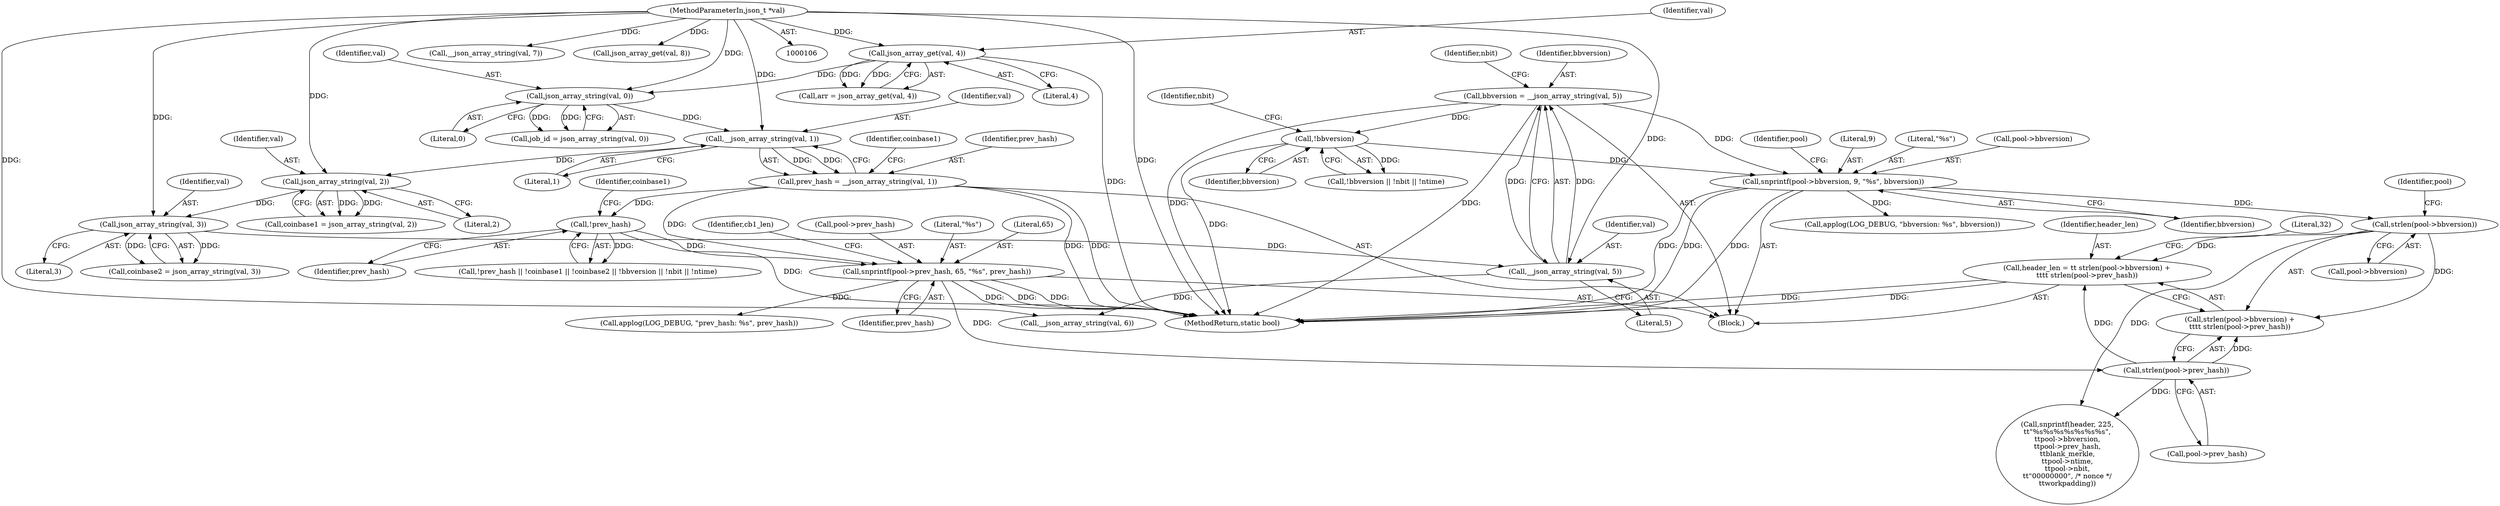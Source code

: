 digraph "0_cgminer_e1c5050734123973b99d181c45e74b2cbb00272e_1@API" {
"1000442" [label="(Call,header_len = \t\t strlen(pool->bbversion) +\n\t\t\t\t strlen(pool->prev_hash))"];
"1000445" [label="(Call,strlen(pool->bbversion))"];
"1000267" [label="(Call,snprintf(pool->bbversion, 9, \"%s\", bbversion))"];
"1000209" [label="(Call,!bbversion)"];
"1000174" [label="(Call,bbversion = __json_array_string(val, 5))"];
"1000176" [label="(Call,__json_array_string(val, 5))"];
"1000171" [label="(Call,json_array_string(val, 3))"];
"1000166" [label="(Call,json_array_string(val, 2))"];
"1000161" [label="(Call,__json_array_string(val, 1))"];
"1000156" [label="(Call,json_array_string(val, 0))"];
"1000139" [label="(Call,json_array_get(val, 4))"];
"1000108" [label="(MethodParameterIn,json_t *val)"];
"1000449" [label="(Call,strlen(pool->prev_hash))"];
"1000248" [label="(Call,snprintf(pool->prev_hash, 65, \"%s\", prev_hash))"];
"1000200" [label="(Call,!prev_hash)"];
"1000159" [label="(Call,prev_hash = __json_array_string(val, 1))"];
"1000444" [label="(Call,strlen(pool->bbversion) +\n\t\t\t\t strlen(pool->prev_hash))"];
"1000139" [label="(Call,json_array_get(val, 4))"];
"1000166" [label="(Call,json_array_string(val, 2))"];
"1000175" [label="(Identifier,bbversion)"];
"1000445" [label="(Call,strlen(pool->bbversion))"];
"1000646" [label="(Call,applog(LOG_DEBUG, \"bbversion: %s\", bbversion))"];
"1000267" [label="(Call,snprintf(pool->bbversion, 9, \"%s\", bbversion))"];
"1000186" [label="(Call,__json_array_string(val, 7))"];
"1000273" [label="(Identifier,bbversion)"];
"1000177" [label="(Identifier,val)"];
"1000446" [label="(Call,pool->bbversion)"];
"1000137" [label="(Call,arr = json_array_get(val, 4))"];
"1000252" [label="(Literal,65)"];
"1000167" [label="(Identifier,val)"];
"1000256" [label="(Identifier,cb1_len)"];
"1000249" [label="(Call,pool->prev_hash)"];
"1000180" [label="(Identifier,nbit)"];
"1000157" [label="(Identifier,val)"];
"1000248" [label="(Call,snprintf(pool->prev_hash, 65, \"%s\", prev_hash))"];
"1000109" [label="(Block,)"];
"1000213" [label="(Identifier,nbit)"];
"1000171" [label="(Call,json_array_string(val, 3))"];
"1000210" [label="(Identifier,bbversion)"];
"1000443" [label="(Identifier,header_len)"];
"1000141" [label="(Literal,4)"];
"1000140" [label="(Identifier,val)"];
"1000204" [label="(Identifier,coinbase1)"];
"1000165" [label="(Identifier,coinbase1)"];
"1000161" [label="(Call,__json_array_string(val, 1))"];
"1000156" [label="(Call,json_array_string(val, 0))"];
"1000468" [label="(Call,snprintf(header, 225,\n\t\t\"%s%s%s%s%s%s%s\",\n\t\tpool->bbversion,\n\t\tpool->prev_hash,\n\t\tblank_merkle,\n\t\tpool->ntime,\n\t\tpool->nbit,\n\t\t\"00000000\", /* nonce */\n\t\tworkpadding))"];
"1000164" [label="(Call,coinbase1 = json_array_string(val, 2))"];
"1000271" [label="(Literal,9)"];
"1000449" [label="(Call,strlen(pool->prev_hash))"];
"1000108" [label="(MethodParameterIn,json_t *val)"];
"1000169" [label="(Call,coinbase2 = json_array_string(val, 3))"];
"1000160" [label="(Identifier,prev_hash)"];
"1000200" [label="(Call,!prev_hash)"];
"1000178" [label="(Literal,5)"];
"1000159" [label="(Call,prev_hash = __json_array_string(val, 1))"];
"1000162" [label="(Identifier,val)"];
"1000168" [label="(Literal,2)"];
"1000163" [label="(Literal,1)"];
"1000451" [label="(Identifier,pool)"];
"1000454" [label="(Literal,32)"];
"1000253" [label="(Literal,\"%s\")"];
"1000634" [label="(Call,applog(LOG_DEBUG, \"prev_hash: %s\", prev_hash))"];
"1000272" [label="(Literal,\"%s\")"];
"1000268" [label="(Call,pool->bbversion)"];
"1000154" [label="(Call,job_id = json_array_string(val, 0))"];
"1000450" [label="(Call,pool->prev_hash)"];
"1000176" [label="(Call,__json_array_string(val, 5))"];
"1000201" [label="(Identifier,prev_hash)"];
"1000192" [label="(Call,json_array_get(val, 8))"];
"1000174" [label="(Call,bbversion = __json_array_string(val, 5))"];
"1000276" [label="(Identifier,pool)"];
"1000173" [label="(Literal,3)"];
"1000209" [label="(Call,!bbversion)"];
"1000442" [label="(Call,header_len = \t\t strlen(pool->bbversion) +\n\t\t\t\t strlen(pool->prev_hash))"];
"1000208" [label="(Call,!bbversion || !nbit || !ntime)"];
"1000172" [label="(Identifier,val)"];
"1000158" [label="(Literal,0)"];
"1000199" [label="(Call,!prev_hash || !coinbase1 || !coinbase2 || !bbversion || !nbit || !ntime)"];
"1000181" [label="(Call,__json_array_string(val, 6))"];
"1000685" [label="(MethodReturn,static bool)"];
"1000254" [label="(Identifier,prev_hash)"];
"1000442" -> "1000109"  [label="AST: "];
"1000442" -> "1000444"  [label="CFG: "];
"1000443" -> "1000442"  [label="AST: "];
"1000444" -> "1000442"  [label="AST: "];
"1000454" -> "1000442"  [label="CFG: "];
"1000442" -> "1000685"  [label="DDG: "];
"1000442" -> "1000685"  [label="DDG: "];
"1000445" -> "1000442"  [label="DDG: "];
"1000449" -> "1000442"  [label="DDG: "];
"1000445" -> "1000444"  [label="AST: "];
"1000445" -> "1000446"  [label="CFG: "];
"1000446" -> "1000445"  [label="AST: "];
"1000451" -> "1000445"  [label="CFG: "];
"1000445" -> "1000444"  [label="DDG: "];
"1000267" -> "1000445"  [label="DDG: "];
"1000445" -> "1000468"  [label="DDG: "];
"1000267" -> "1000109"  [label="AST: "];
"1000267" -> "1000273"  [label="CFG: "];
"1000268" -> "1000267"  [label="AST: "];
"1000271" -> "1000267"  [label="AST: "];
"1000272" -> "1000267"  [label="AST: "];
"1000273" -> "1000267"  [label="AST: "];
"1000276" -> "1000267"  [label="CFG: "];
"1000267" -> "1000685"  [label="DDG: "];
"1000267" -> "1000685"  [label="DDG: "];
"1000267" -> "1000685"  [label="DDG: "];
"1000209" -> "1000267"  [label="DDG: "];
"1000174" -> "1000267"  [label="DDG: "];
"1000267" -> "1000646"  [label="DDG: "];
"1000209" -> "1000208"  [label="AST: "];
"1000209" -> "1000210"  [label="CFG: "];
"1000210" -> "1000209"  [label="AST: "];
"1000213" -> "1000209"  [label="CFG: "];
"1000208" -> "1000209"  [label="CFG: "];
"1000209" -> "1000685"  [label="DDG: "];
"1000209" -> "1000208"  [label="DDG: "];
"1000174" -> "1000209"  [label="DDG: "];
"1000174" -> "1000109"  [label="AST: "];
"1000174" -> "1000176"  [label="CFG: "];
"1000175" -> "1000174"  [label="AST: "];
"1000176" -> "1000174"  [label="AST: "];
"1000180" -> "1000174"  [label="CFG: "];
"1000174" -> "1000685"  [label="DDG: "];
"1000174" -> "1000685"  [label="DDG: "];
"1000176" -> "1000174"  [label="DDG: "];
"1000176" -> "1000174"  [label="DDG: "];
"1000176" -> "1000178"  [label="CFG: "];
"1000177" -> "1000176"  [label="AST: "];
"1000178" -> "1000176"  [label="AST: "];
"1000171" -> "1000176"  [label="DDG: "];
"1000108" -> "1000176"  [label="DDG: "];
"1000176" -> "1000181"  [label="DDG: "];
"1000171" -> "1000169"  [label="AST: "];
"1000171" -> "1000173"  [label="CFG: "];
"1000172" -> "1000171"  [label="AST: "];
"1000173" -> "1000171"  [label="AST: "];
"1000169" -> "1000171"  [label="CFG: "];
"1000171" -> "1000169"  [label="DDG: "];
"1000171" -> "1000169"  [label="DDG: "];
"1000166" -> "1000171"  [label="DDG: "];
"1000108" -> "1000171"  [label="DDG: "];
"1000166" -> "1000164"  [label="AST: "];
"1000166" -> "1000168"  [label="CFG: "];
"1000167" -> "1000166"  [label="AST: "];
"1000168" -> "1000166"  [label="AST: "];
"1000164" -> "1000166"  [label="CFG: "];
"1000166" -> "1000164"  [label="DDG: "];
"1000166" -> "1000164"  [label="DDG: "];
"1000161" -> "1000166"  [label="DDG: "];
"1000108" -> "1000166"  [label="DDG: "];
"1000161" -> "1000159"  [label="AST: "];
"1000161" -> "1000163"  [label="CFG: "];
"1000162" -> "1000161"  [label="AST: "];
"1000163" -> "1000161"  [label="AST: "];
"1000159" -> "1000161"  [label="CFG: "];
"1000161" -> "1000159"  [label="DDG: "];
"1000161" -> "1000159"  [label="DDG: "];
"1000156" -> "1000161"  [label="DDG: "];
"1000108" -> "1000161"  [label="DDG: "];
"1000156" -> "1000154"  [label="AST: "];
"1000156" -> "1000158"  [label="CFG: "];
"1000157" -> "1000156"  [label="AST: "];
"1000158" -> "1000156"  [label="AST: "];
"1000154" -> "1000156"  [label="CFG: "];
"1000156" -> "1000154"  [label="DDG: "];
"1000156" -> "1000154"  [label="DDG: "];
"1000139" -> "1000156"  [label="DDG: "];
"1000108" -> "1000156"  [label="DDG: "];
"1000139" -> "1000137"  [label="AST: "];
"1000139" -> "1000141"  [label="CFG: "];
"1000140" -> "1000139"  [label="AST: "];
"1000141" -> "1000139"  [label="AST: "];
"1000137" -> "1000139"  [label="CFG: "];
"1000139" -> "1000685"  [label="DDG: "];
"1000139" -> "1000137"  [label="DDG: "];
"1000139" -> "1000137"  [label="DDG: "];
"1000108" -> "1000139"  [label="DDG: "];
"1000108" -> "1000106"  [label="AST: "];
"1000108" -> "1000685"  [label="DDG: "];
"1000108" -> "1000181"  [label="DDG: "];
"1000108" -> "1000186"  [label="DDG: "];
"1000108" -> "1000192"  [label="DDG: "];
"1000449" -> "1000444"  [label="AST: "];
"1000449" -> "1000450"  [label="CFG: "];
"1000450" -> "1000449"  [label="AST: "];
"1000444" -> "1000449"  [label="CFG: "];
"1000449" -> "1000444"  [label="DDG: "];
"1000248" -> "1000449"  [label="DDG: "];
"1000449" -> "1000468"  [label="DDG: "];
"1000248" -> "1000109"  [label="AST: "];
"1000248" -> "1000254"  [label="CFG: "];
"1000249" -> "1000248"  [label="AST: "];
"1000252" -> "1000248"  [label="AST: "];
"1000253" -> "1000248"  [label="AST: "];
"1000254" -> "1000248"  [label="AST: "];
"1000256" -> "1000248"  [label="CFG: "];
"1000248" -> "1000685"  [label="DDG: "];
"1000248" -> "1000685"  [label="DDG: "];
"1000248" -> "1000685"  [label="DDG: "];
"1000200" -> "1000248"  [label="DDG: "];
"1000159" -> "1000248"  [label="DDG: "];
"1000248" -> "1000634"  [label="DDG: "];
"1000200" -> "1000199"  [label="AST: "];
"1000200" -> "1000201"  [label="CFG: "];
"1000201" -> "1000200"  [label="AST: "];
"1000204" -> "1000200"  [label="CFG: "];
"1000199" -> "1000200"  [label="CFG: "];
"1000200" -> "1000685"  [label="DDG: "];
"1000200" -> "1000199"  [label="DDG: "];
"1000159" -> "1000200"  [label="DDG: "];
"1000159" -> "1000109"  [label="AST: "];
"1000160" -> "1000159"  [label="AST: "];
"1000165" -> "1000159"  [label="CFG: "];
"1000159" -> "1000685"  [label="DDG: "];
"1000159" -> "1000685"  [label="DDG: "];
}
